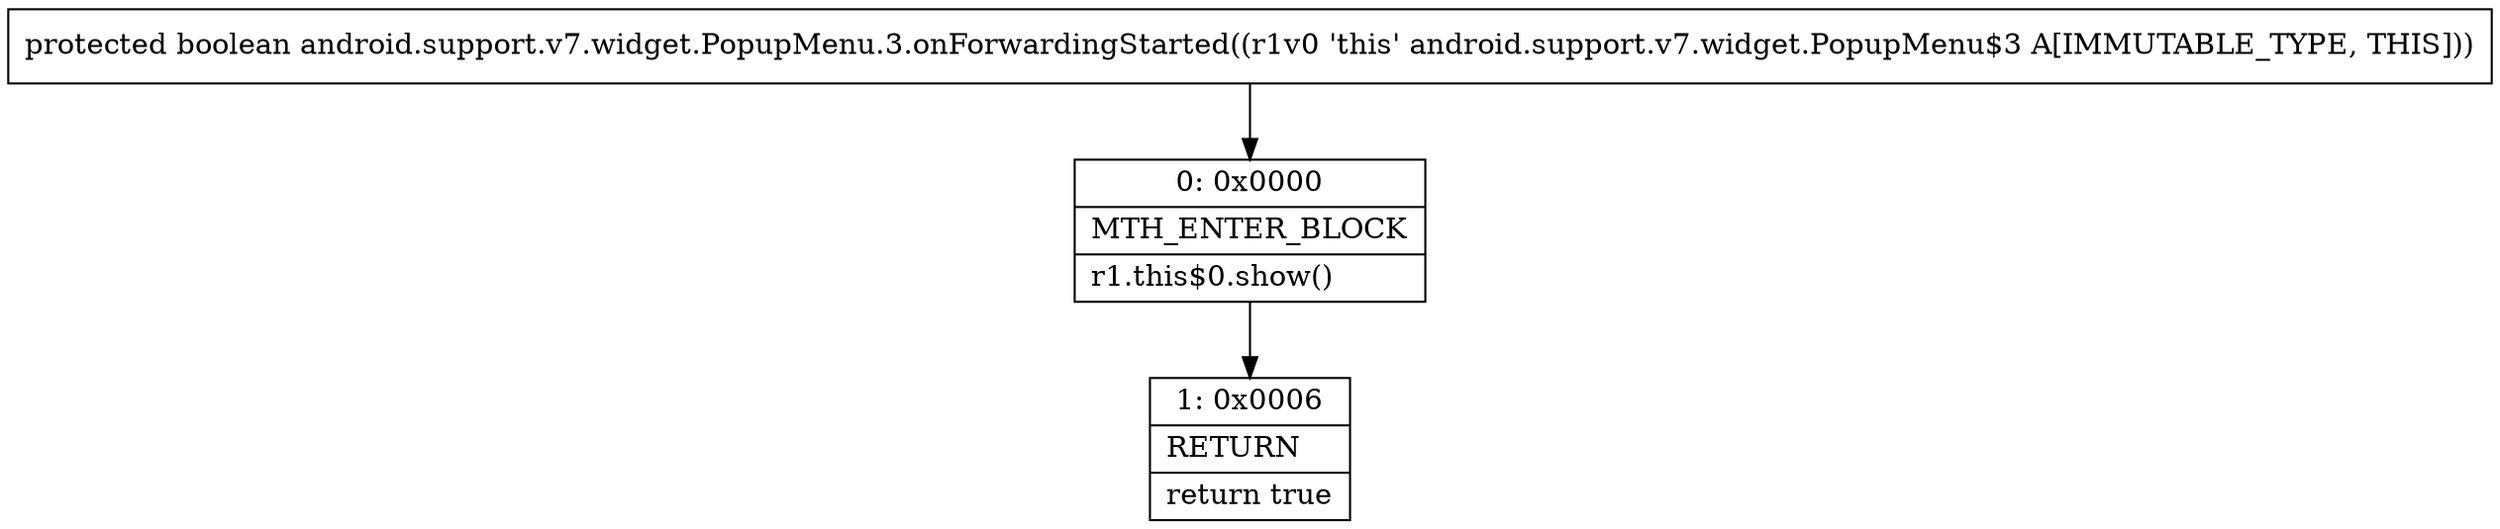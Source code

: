 digraph "CFG forandroid.support.v7.widget.PopupMenu.3.onForwardingStarted()Z" {
Node_0 [shape=record,label="{0\:\ 0x0000|MTH_ENTER_BLOCK\l|r1.this$0.show()\l}"];
Node_1 [shape=record,label="{1\:\ 0x0006|RETURN\l|return true\l}"];
MethodNode[shape=record,label="{protected boolean android.support.v7.widget.PopupMenu.3.onForwardingStarted((r1v0 'this' android.support.v7.widget.PopupMenu$3 A[IMMUTABLE_TYPE, THIS])) }"];
MethodNode -> Node_0;
Node_0 -> Node_1;
}

